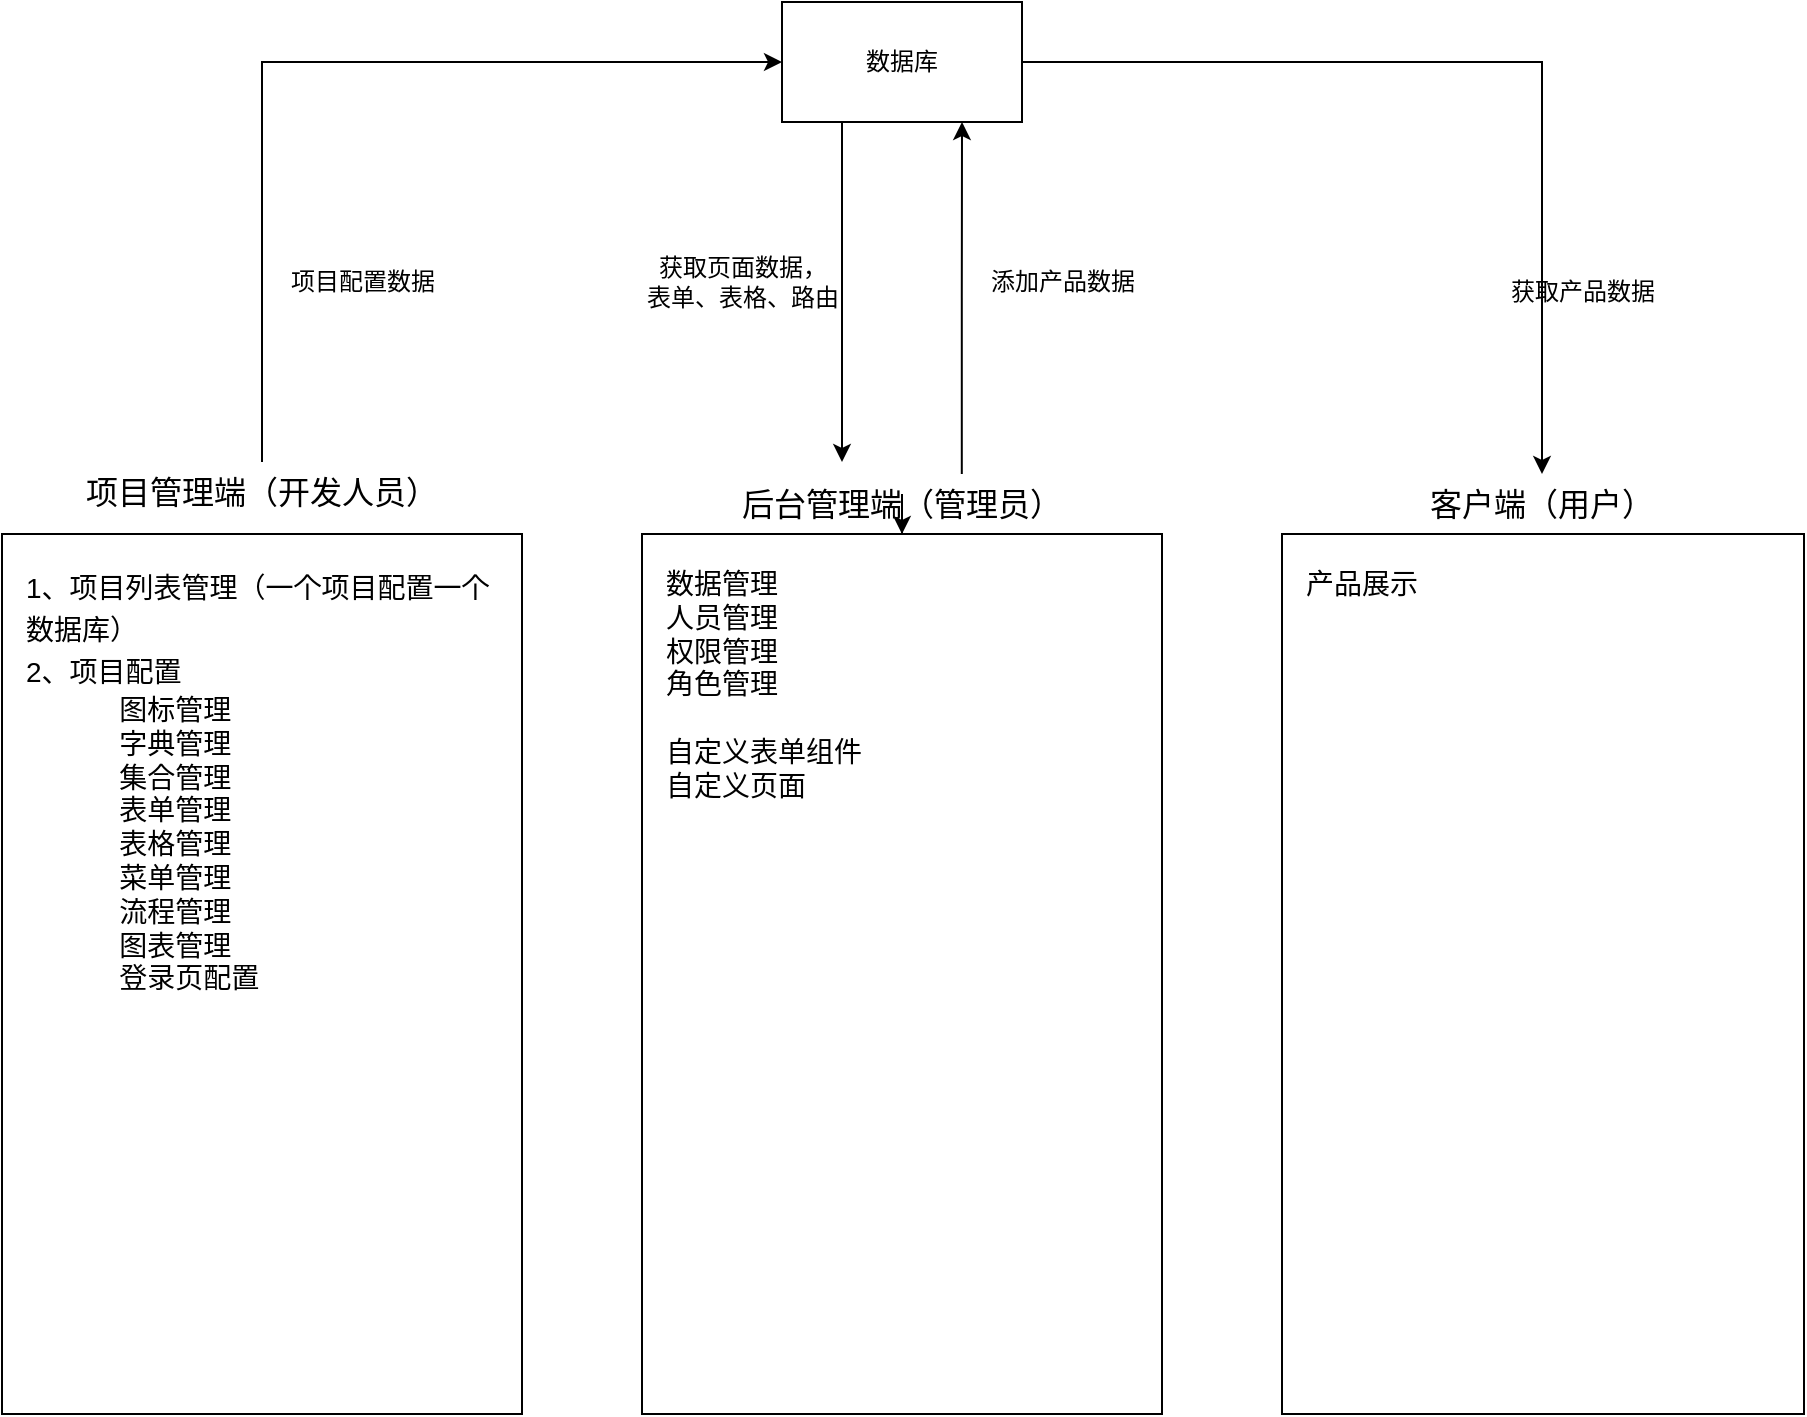 <mxfile version="27.1.6">
  <diagram name="第 1 页" id="I86rheboTwOeaXijp489">
    <mxGraphModel dx="1186" dy="1829" grid="1" gridSize="10" guides="1" tooltips="1" connect="1" arrows="1" fold="1" page="1" pageScale="1" pageWidth="827" pageHeight="1169" math="0" shadow="0">
      <root>
        <mxCell id="0" />
        <mxCell id="1" parent="0" />
        <mxCell id="ZmqFNYJLuh8QEB_ycmnC-19" value="&lt;span style=&quot;background-color: initial; line-height: 150%;&quot;&gt;1、项目列表管理（一个项目配置一个数据库）&lt;/span&gt;&lt;br&gt;&lt;span style=&quot;background-color: initial; line-height: 150%;&quot;&gt;2、项目配置&lt;/span&gt;&lt;div&gt;&amp;nbsp; &amp;nbsp; &amp;nbsp; &amp;nbsp; &amp;nbsp; &amp;nbsp; 图标管理&lt;/div&gt;&lt;div&gt;&amp;nbsp; &amp;nbsp; &amp;nbsp; &amp;nbsp; &amp;nbsp; &amp;nbsp; 字典管理&lt;/div&gt;&lt;div&gt;&amp;nbsp; &amp;nbsp; &amp;nbsp; &amp;nbsp; &amp;nbsp; &amp;nbsp; 集合管理&lt;/div&gt;&lt;div&gt;&amp;nbsp; &amp;nbsp; &amp;nbsp; &amp;nbsp; &amp;nbsp; &amp;nbsp; 表单管理&lt;/div&gt;&lt;div&gt;&amp;nbsp; &amp;nbsp; &amp;nbsp; &amp;nbsp; &amp;nbsp; &amp;nbsp; 表格管理&lt;/div&gt;&lt;div&gt;&amp;nbsp; &amp;nbsp; &amp;nbsp; &amp;nbsp; &amp;nbsp; &amp;nbsp; 菜单管理&lt;/div&gt;&lt;div&gt;&amp;nbsp; &amp;nbsp; &amp;nbsp; &amp;nbsp; &amp;nbsp; &amp;nbsp; 流程管理&lt;/div&gt;&lt;div&gt;&amp;nbsp; &amp;nbsp; &amp;nbsp; &amp;nbsp; &amp;nbsp; &amp;nbsp; 图表管理&lt;/div&gt;&lt;div&gt;&amp;nbsp; &amp;nbsp; &amp;nbsp; &amp;nbsp; &amp;nbsp; &amp;nbsp; 登录页配置&lt;/div&gt;&lt;div&gt;&lt;br&gt;&lt;/div&gt;" style="rounded=0;whiteSpace=wrap;html=1;align=left;verticalAlign=top;fontSize=14;spacing=12;" parent="1" vertex="1">
          <mxGeometry x="130" y="66" width="260" height="440" as="geometry" />
        </mxCell>
        <mxCell id="yvuu6uXQ9sPw3-kqq1hv-9" style="edgeStyle=orthogonalEdgeStyle;rounded=0;orthogonalLoop=1;jettySize=auto;html=1;entryX=0;entryY=0.5;entryDx=0;entryDy=0;exitX=0.5;exitY=0;exitDx=0;exitDy=0;" edge="1" parent="1" source="ZmqFNYJLuh8QEB_ycmnC-20" target="yvuu6uXQ9sPw3-kqq1hv-4">
          <mxGeometry relative="1" as="geometry">
            <Array as="points">
              <mxPoint x="260" y="-170" />
            </Array>
          </mxGeometry>
        </mxCell>
        <mxCell id="ZmqFNYJLuh8QEB_ycmnC-20" value="项目管理端（开发人员）" style="text;html=1;align=center;verticalAlign=middle;whiteSpace=wrap;rounded=0;fontSize=16;" parent="1" vertex="1">
          <mxGeometry x="130" y="30" width="260" height="30" as="geometry" />
        </mxCell>
        <mxCell id="yvuu6uXQ9sPw3-kqq1hv-3" value="" style="edgeStyle=orthogonalEdgeStyle;rounded=0;orthogonalLoop=1;jettySize=auto;html=1;" edge="1" parent="1" source="ZmqFNYJLuh8QEB_ycmnC-24" target="ZmqFNYJLuh8QEB_ycmnC-25">
          <mxGeometry relative="1" as="geometry" />
        </mxCell>
        <mxCell id="yvuu6uXQ9sPw3-kqq1hv-13" style="edgeStyle=orthogonalEdgeStyle;rounded=0;orthogonalLoop=1;jettySize=auto;html=1;entryX=0.75;entryY=1;entryDx=0;entryDy=0;exitX=0.615;exitY=0;exitDx=0;exitDy=0;exitPerimeter=0;" edge="1" parent="1" source="ZmqFNYJLuh8QEB_ycmnC-24" target="yvuu6uXQ9sPw3-kqq1hv-4">
          <mxGeometry relative="1" as="geometry">
            <mxPoint x="560" y="-70" as="targetPoint" />
          </mxGeometry>
        </mxCell>
        <mxCell id="ZmqFNYJLuh8QEB_ycmnC-24" value="后台管理端（管理员）" style="text;html=1;align=center;verticalAlign=middle;whiteSpace=wrap;rounded=0;fontSize=16;" parent="1" vertex="1">
          <mxGeometry x="450" y="36" width="260" height="30" as="geometry" />
        </mxCell>
        <mxCell id="ZmqFNYJLuh8QEB_ycmnC-25" value="数据管理&lt;div&gt;人员管理&lt;/div&gt;&lt;div&gt;权限管理&lt;/div&gt;&lt;div&gt;角色管理&lt;/div&gt;&lt;div&gt;&lt;br&gt;&lt;/div&gt;&lt;div&gt;自定义表单组件&lt;/div&gt;&lt;div&gt;自定义页面&lt;/div&gt;" style="rounded=0;whiteSpace=wrap;html=1;align=left;verticalAlign=top;fontSize=14;spacing=12;" parent="1" vertex="1">
          <mxGeometry x="450" y="66" width="260" height="440" as="geometry" />
        </mxCell>
        <mxCell id="yvuu6uXQ9sPw3-kqq1hv-1" value="客户端（用户）" style="text;html=1;align=center;verticalAlign=middle;whiteSpace=wrap;rounded=0;fontSize=16;" vertex="1" parent="1">
          <mxGeometry x="770" y="36" width="260" height="30" as="geometry" />
        </mxCell>
        <mxCell id="yvuu6uXQ9sPw3-kqq1hv-2" value="产品展示" style="rounded=0;whiteSpace=wrap;html=1;align=left;verticalAlign=top;fontSize=14;spacing=12;" vertex="1" parent="1">
          <mxGeometry x="770" y="66" width="261" height="440" as="geometry" />
        </mxCell>
        <mxCell id="yvuu6uXQ9sPw3-kqq1hv-8" style="edgeStyle=orthogonalEdgeStyle;rounded=0;orthogonalLoop=1;jettySize=auto;html=1;entryX=0.5;entryY=0;entryDx=0;entryDy=0;" edge="1" parent="1" source="yvuu6uXQ9sPw3-kqq1hv-4" target="yvuu6uXQ9sPw3-kqq1hv-1">
          <mxGeometry relative="1" as="geometry" />
        </mxCell>
        <mxCell id="yvuu6uXQ9sPw3-kqq1hv-4" value="数据库" style="whiteSpace=wrap;html=1;" vertex="1" parent="1">
          <mxGeometry x="520" y="-200" width="120" height="60" as="geometry" />
        </mxCell>
        <mxCell id="yvuu6uXQ9sPw3-kqq1hv-7" style="edgeStyle=orthogonalEdgeStyle;rounded=0;orthogonalLoop=1;jettySize=auto;html=1;exitX=0.25;exitY=1;exitDx=0;exitDy=0;" edge="1" parent="1" source="yvuu6uXQ9sPw3-kqq1hv-4">
          <mxGeometry relative="1" as="geometry">
            <mxPoint x="550" y="30" as="targetPoint" />
          </mxGeometry>
        </mxCell>
        <mxCell id="yvuu6uXQ9sPw3-kqq1hv-10" value="项目配置数据" style="text;html=1;align=center;verticalAlign=middle;resizable=0;points=[];autosize=1;strokeColor=none;fillColor=none;" vertex="1" parent="1">
          <mxGeometry x="260" y="-75" width="100" height="30" as="geometry" />
        </mxCell>
        <mxCell id="yvuu6uXQ9sPw3-kqq1hv-11" value="获取页面数据，&lt;br&gt;表单、表格、路由" style="text;html=1;align=center;verticalAlign=middle;resizable=0;points=[];autosize=1;strokeColor=none;fillColor=none;" vertex="1" parent="1">
          <mxGeometry x="440" y="-80" width="120" height="40" as="geometry" />
        </mxCell>
        <mxCell id="yvuu6uXQ9sPw3-kqq1hv-12" value="获取产品数据" style="text;html=1;align=center;verticalAlign=middle;resizable=0;points=[];autosize=1;strokeColor=none;fillColor=none;" vertex="1" parent="1">
          <mxGeometry x="870" y="-70" width="100" height="30" as="geometry" />
        </mxCell>
        <mxCell id="yvuu6uXQ9sPw3-kqq1hv-14" value="添加产品数据" style="text;html=1;align=center;verticalAlign=middle;resizable=0;points=[];autosize=1;strokeColor=none;fillColor=none;" vertex="1" parent="1">
          <mxGeometry x="610" y="-75" width="100" height="30" as="geometry" />
        </mxCell>
      </root>
    </mxGraphModel>
  </diagram>
</mxfile>
